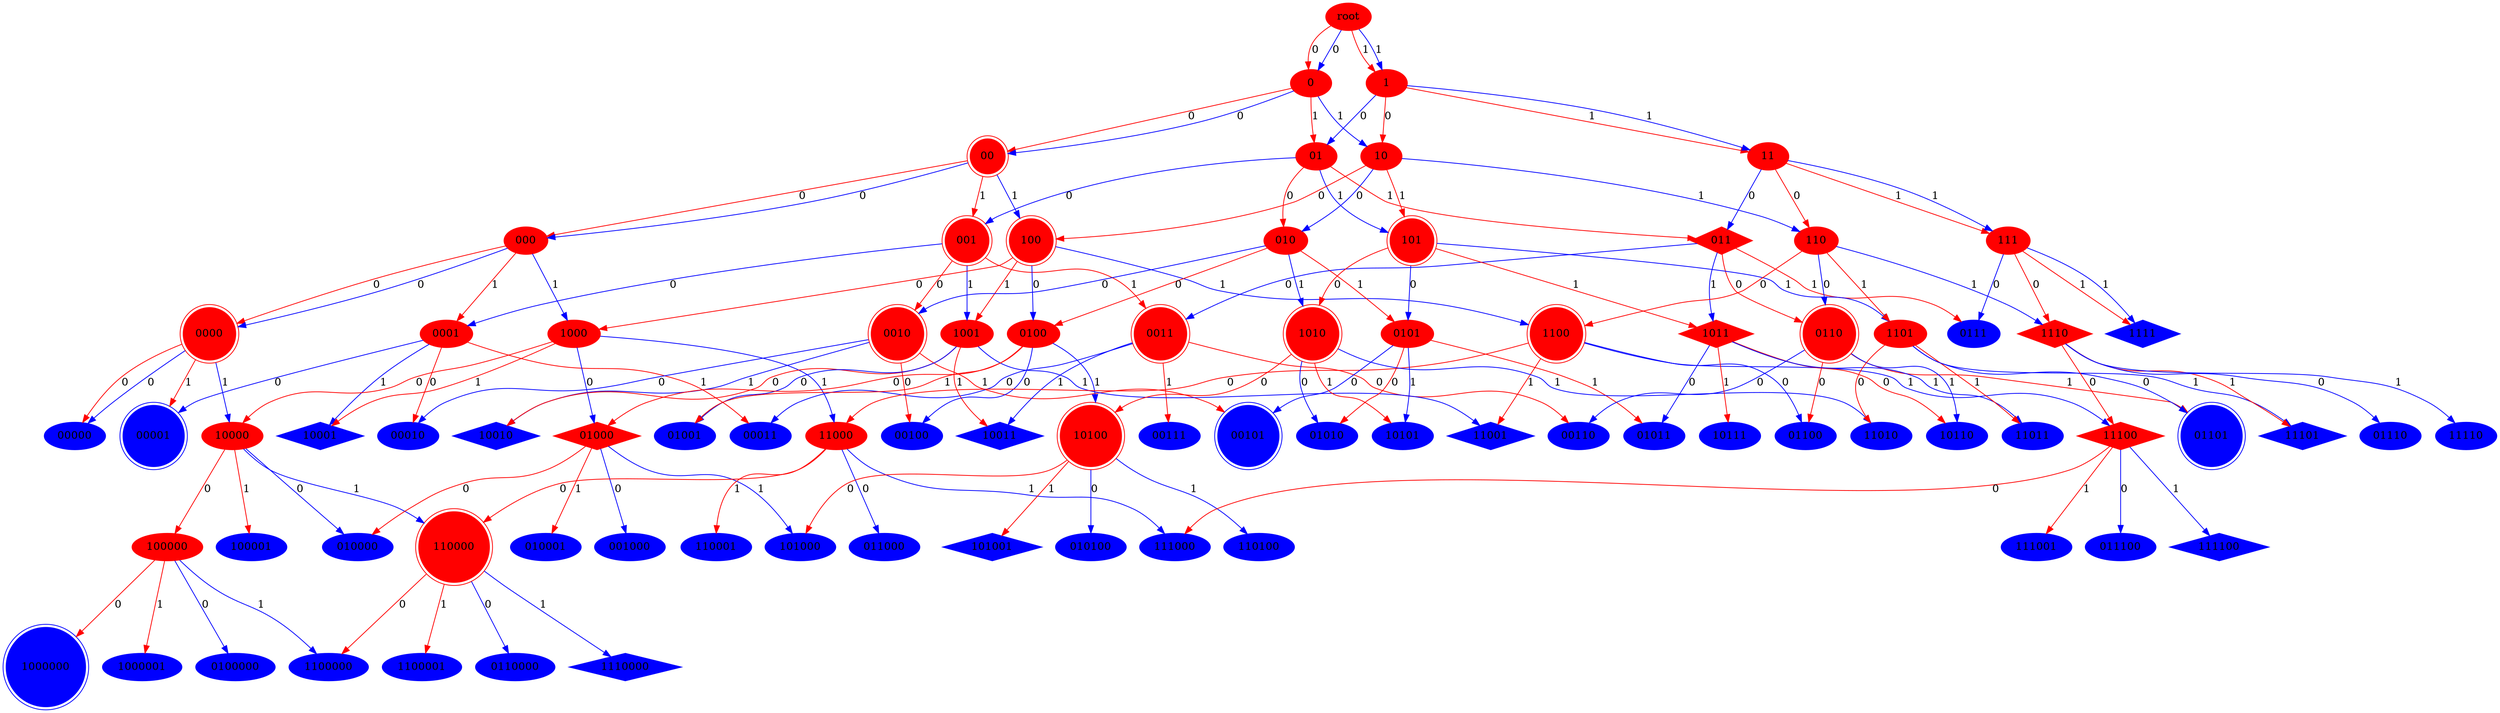 digraph{ 
root  [color = red, style=filled]
0 [color = red, style=filled]
root -> 0 [color = red, label = 0] 
1 [color = red, style=filled]
root -> 1 [color = red, label = 1] 
root -> 0 [color = blue, label = 0] 
root -> 1 [color = blue, label = 1] 
00 [color = red, style=filled, shape=doublecircle]
0 -> 00 [color = red, label = 0] 
01 [color = red, style=filled]
0 -> 01 [color = red, label = 1] 
0 -> 00 [color = blue, label = 0] 
10 [color = red, style=filled]
0 -> 10 [color = blue, label = 1] 
1 -> 10 [color = red, label = 0] 
11 [color = red, style=filled]
1 -> 11 [color = red, label = 1] 
1 -> 01 [color = blue, label = 0] 
1 -> 11 [color = blue, label = 1] 
000 [color = red, style=filled]
00 -> 000 [color = red, label = 0] 
001 [color = red, style=filled, shape=doublecircle]
00 -> 001 [color = red, label = 1] 
00 -> 000 [color = blue, label = 0] 
100 [color = red, style=filled, shape=doublecircle]
00 -> 100 [color = blue, label = 1] 
010 [color = red, style=filled]
01 -> 010 [color = red, label = 0] 
011 [color = red, style=filled, shape=diamond]
01 -> 011 [color = red, label = 1] 
01 -> 001 [color = blue, label = 0] 
101 [color = red, style=filled, shape=doublecircle]
01 -> 101 [color = blue, label = 1] 
10 -> 100 [color = red, label = 0] 
10 -> 101 [color = red, label = 1] 
10 -> 010 [color = blue, label = 0] 
110 [color = red, style=filled]
10 -> 110 [color = blue, label = 1] 
11 -> 110 [color = red, label = 0] 
111 [color = red, style=filled]
11 -> 111 [color = red, label = 1] 
11 -> 011 [color = blue, label = 0] 
11 -> 111 [color = blue, label = 1] 
0000 [color = red, style=filled, shape=doublecircle]
000 -> 0000 [color = red, label = 0] 
0001 [color = red, style=filled]
000 -> 0001 [color = red, label = 1] 
000 -> 0000 [color = blue, label = 0] 
1000 [color = red, style=filled]
000 -> 1000 [color = blue, label = 1] 
0010 [color = red, style=filled, shape=doublecircle]
001 -> 0010 [color = red, label = 0] 
0011 [color = red, style=filled, shape=doublecircle]
001 -> 0011 [color = red, label = 1] 
001 -> 0001 [color = blue, label = 0] 
1001 [color = red, style=filled]
001 -> 1001 [color = blue, label = 1] 
100 -> 1000 [color = red, label = 0] 
100 -> 1001 [color = red, label = 1] 
0100 [color = red, style=filled]
100 -> 0100 [color = blue, label = 0] 
1100 [color = red, style=filled, shape=doublecircle]
100 -> 1100 [color = blue, label = 1] 
010 -> 0100 [color = red, label = 0] 
0101 [color = red, style=filled]
010 -> 0101 [color = red, label = 1] 
010 -> 0010 [color = blue, label = 0] 
1010 [color = red, style=filled, shape=doublecircle]
010 -> 1010 [color = blue, label = 1] 
0110 [color = red, style=filled, shape=doublecircle]
011 -> 0110 [color = red, label = 0] 
0111 [color = blue, style=filled]
011 -> 0111 [color = red, label = 1] 
011 -> 0011 [color = blue, label = 0] 
1011 [color = red, style=filled, shape=diamond]
011 -> 1011 [color = blue, label = 1] 
101 -> 1010 [color = red, label = 0] 
101 -> 1011 [color = red, label = 1] 
101 -> 0101 [color = blue, label = 0] 
1101 [color = red, style=filled]
101 -> 1101 [color = blue, label = 1] 
110 -> 1100 [color = red, label = 0] 
110 -> 1101 [color = red, label = 1] 
110 -> 0110 [color = blue, label = 0] 
1110 [color = red, style=filled, shape=diamond]
110 -> 1110 [color = blue, label = 1] 
111 -> 1110 [color = red, label = 0] 
1111 [color = blue, style=filled, shape=diamond]
111 -> 1111 [color = red, label = 1] 
111 -> 0111 [color = blue, label = 0] 
111 -> 1111 [color = blue, label = 1] 
00000 [color = blue, style=filled]
0000 -> 00000 [color = red, label = 0] 
00001 [color = blue, style=filled, shape=doublecircle]
0000 -> 00001 [color = red, label = 1] 
0000 -> 00000 [color = blue, label = 0] 
10000 [color = red, style=filled]
0000 -> 10000 [color = blue, label = 1] 
00010 [color = blue, style=filled]
0001 -> 00010 [color = red, label = 0] 
00011 [color = blue, style=filled]
0001 -> 00011 [color = red, label = 1] 
0001 -> 00001 [color = blue, label = 0] 
10001 [color = blue, style=filled, shape=diamond]
0001 -> 10001 [color = blue, label = 1] 
1000 -> 10000 [color = red, label = 0] 
1000 -> 10001 [color = red, label = 1] 
01000 [color = red, style=filled, shape=diamond]
1000 -> 01000 [color = blue, label = 0] 
11000 [color = red, style=filled]
1000 -> 11000 [color = blue, label = 1] 
00100 [color = blue, style=filled]
0010 -> 00100 [color = red, label = 0] 
00101 [color = blue, style=filled, shape=doublecircle]
0010 -> 00101 [color = red, label = 1] 
0010 -> 00010 [color = blue, label = 0] 
10010 [color = blue, style=filled, shape=diamond]
0010 -> 10010 [color = blue, label = 1] 
00110 [color = blue, style=filled]
0011 -> 00110 [color = red, label = 0] 
00111 [color = blue, style=filled]
0011 -> 00111 [color = red, label = 1] 
0011 -> 00011 [color = blue, label = 0] 
10011 [color = blue, style=filled, shape=diamond]
0011 -> 10011 [color = blue, label = 1] 
1001 -> 10010 [color = red, label = 0] 
1001 -> 10011 [color = red, label = 1] 
01001 [color = blue, style=filled]
1001 -> 01001 [color = blue, label = 0] 
11001 [color = blue, style=filled, shape=diamond]
1001 -> 11001 [color = blue, label = 1] 
0100 -> 01000 [color = red, label = 0] 
0100 -> 01001 [color = red, label = 1] 
0100 -> 00100 [color = blue, label = 0] 
10100 [color = red, style=filled, shape=doublecircle]
0100 -> 10100 [color = blue, label = 1] 
1100 -> 11000 [color = red, label = 0] 
1100 -> 11001 [color = red, label = 1] 
01100 [color = blue, style=filled]
1100 -> 01100 [color = blue, label = 0] 
11100 [color = red, style=filled, shape=diamond]
1100 -> 11100 [color = blue, label = 1] 
01010 [color = blue, style=filled]
0101 -> 01010 [color = red, label = 0] 
01011 [color = blue, style=filled]
0101 -> 01011 [color = red, label = 1] 
0101 -> 00101 [color = blue, label = 0] 
10101 [color = blue, style=filled]
0101 -> 10101 [color = blue, label = 1] 
1010 -> 10100 [color = red, label = 0] 
1010 -> 10101 [color = red, label = 1] 
1010 -> 01010 [color = blue, label = 0] 
11010 [color = blue, style=filled]
1010 -> 11010 [color = blue, label = 1] 
0110 -> 01100 [color = red, label = 0] 
01101 [color = blue, style=filled, shape=doublecircle]
0110 -> 01101 [color = red, label = 1] 
0110 -> 00110 [color = blue, label = 0] 
10110 [color = blue, style=filled]
0110 -> 10110 [color = blue, label = 1] 
1011 -> 10110 [color = red, label = 0] 
10111 [color = blue, style=filled]
1011 -> 10111 [color = red, label = 1] 
1011 -> 01011 [color = blue, label = 0] 
11011 [color = blue, style=filled]
1011 -> 11011 [color = blue, label = 1] 
1101 -> 11010 [color = red, label = 0] 
1101 -> 11011 [color = red, label = 1] 
1101 -> 01101 [color = blue, label = 0] 
11101 [color = blue, style=filled, shape=diamond]
1101 -> 11101 [color = blue, label = 1] 
1110 -> 11100 [color = red, label = 0] 
1110 -> 11101 [color = red, label = 1] 
01110 [color = blue, style=filled]
1110 -> 01110 [color = blue, label = 0] 
11110 [color = blue, style=filled]
1110 -> 11110 [color = blue, label = 1] 
100000 [color = red, style=filled]
10000 -> 100000 [color = red, label = 0] 
100001 [color = blue, style=filled]
10000 -> 100001 [color = red, label = 1] 
010000 [color = blue, style=filled]
10000 -> 010000 [color = blue, label = 0] 
110000 [color = red, style=filled, shape=doublecircle]
10000 -> 110000 [color = blue, label = 1] 
01000 -> 010000 [color = red, label = 0] 
010001 [color = blue, style=filled]
01000 -> 010001 [color = red, label = 1] 
001000 [color = blue, style=filled]
01000 -> 001000 [color = blue, label = 0] 
101000 [color = blue, style=filled]
01000 -> 101000 [color = blue, label = 1] 
11000 -> 110000 [color = red, label = 0] 
110001 [color = blue, style=filled]
11000 -> 110001 [color = red, label = 1] 
011000 [color = blue, style=filled]
11000 -> 011000 [color = blue, label = 0] 
111000 [color = blue, style=filled]
11000 -> 111000 [color = blue, label = 1] 
10100 -> 101000 [color = red, label = 0] 
101001 [color = blue, style=filled, shape=diamond]
10100 -> 101001 [color = red, label = 1] 
010100 [color = blue, style=filled]
10100 -> 010100 [color = blue, label = 0] 
110100 [color = blue, style=filled]
10100 -> 110100 [color = blue, label = 1] 
11100 -> 111000 [color = red, label = 0] 
111001 [color = blue, style=filled]
11100 -> 111001 [color = red, label = 1] 
011100 [color = blue, style=filled]
11100 -> 011100 [color = blue, label = 0] 
111100 [color = blue, style=filled, shape=diamond]
11100 -> 111100 [color = blue, label = 1] 
1000000 [color = blue, style=filled, shape=doublecircle]
100000 -> 1000000 [color = red, label = 0] 
1000001 [color = blue, style=filled]
100000 -> 1000001 [color = red, label = 1] 
0100000 [color = blue, style=filled]
100000 -> 0100000 [color = blue, label = 0] 
1100000 [color = blue, style=filled]
100000 -> 1100000 [color = blue, label = 1] 
110000 -> 1100000 [color = red, label = 0] 
1100001 [color = blue, style=filled]
110000 -> 1100001 [color = red, label = 1] 
0110000 [color = blue, style=filled]
110000 -> 0110000 [color = blue, label = 0] 
1110000 [color = blue, style=filled, shape=diamond]
110000 -> 1110000 [color = blue, label = 1] 
} 

